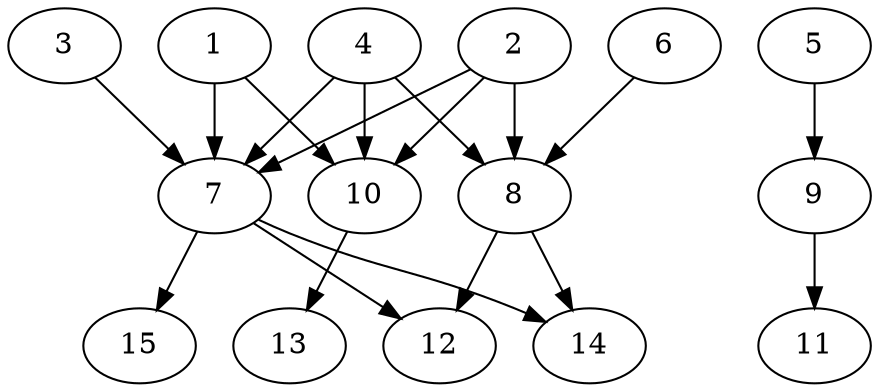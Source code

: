 // DAG automatically generated by daggen at Thu Oct  3 13:59:26 2019
// ./daggen --dot -n 15 --ccr 0.4 --fat 0.7 --regular 0.7 --density 0.7 --mindata 5242880 --maxdata 52428800 
digraph G {
  1 [size="45306880", alpha="0.18", expect_size="18122752"] 
  1 -> 7 [size ="18122752"]
  1 -> 10 [size ="18122752"]
  2 [size="77760000", alpha="0.13", expect_size="31104000"] 
  2 -> 7 [size ="31104000"]
  2 -> 8 [size ="31104000"]
  2 -> 10 [size ="31104000"]
  3 [size="44503040", alpha="0.11", expect_size="17801216"] 
  3 -> 7 [size ="17801216"]
  4 [size="56340480", alpha="0.06", expect_size="22536192"] 
  4 -> 7 [size ="22536192"]
  4 -> 8 [size ="22536192"]
  4 -> 10 [size ="22536192"]
  5 [size="89835520", alpha="0.18", expect_size="35934208"] 
  5 -> 9 [size ="35934208"]
  6 [size="63357440", alpha="0.15", expect_size="25342976"] 
  6 -> 8 [size ="25342976"]
  7 [size="82094080", alpha="0.14", expect_size="32837632"] 
  7 -> 12 [size ="32837632"]
  7 -> 14 [size ="32837632"]
  7 -> 15 [size ="32837632"]
  8 [size="17264640", alpha="0.03", expect_size="6905856"] 
  8 -> 12 [size ="6905856"]
  8 -> 14 [size ="6905856"]
  9 [size="107911680", alpha="0.04", expect_size="43164672"] 
  9 -> 11 [size ="43164672"]
  10 [size="96099840", alpha="0.05", expect_size="38439936"] 
  10 -> 13 [size ="38439936"]
  11 [size="30504960", alpha="0.01", expect_size="12201984"] 
  12 [size="21455360", alpha="0.03", expect_size="8582144"] 
  13 [size="100311040", alpha="0.05", expect_size="40124416"] 
  14 [size="49984000", alpha="0.01", expect_size="19993600"] 
  15 [size="87621120", alpha="0.02", expect_size="35048448"] 
}
